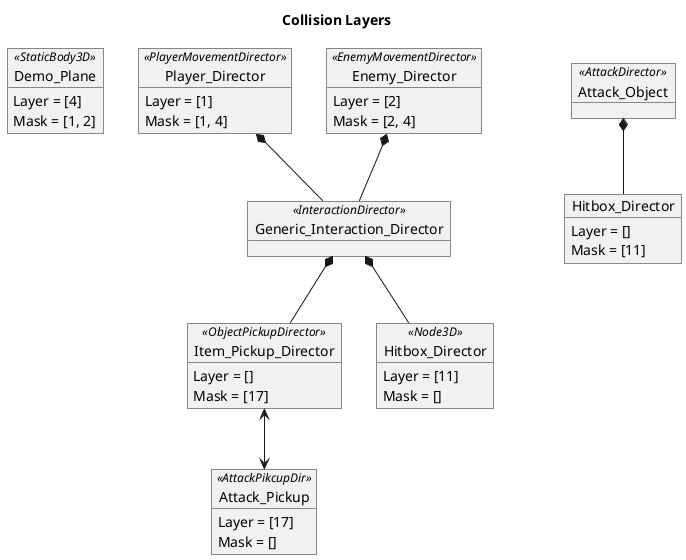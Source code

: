 @startuml Collision Layers

title Collision Layers

object Demo_Plane <<StaticBody3D>> {
    Layer = [4]
    Mask = [1, 2]
}

' Player ------------------------------------------
object Player_Director <<PlayerMovementDirector>> {
    Layer = [1]
    Mask = [1, 4]
}

object Enemy_Director <<EnemyMovementDirector>> {
    Layer = [2]
    Mask = [2, 4]
}

object Generic_Interaction_Director <<InteractionDirector>> {
}

object Item_Pickup_Director <<ObjectPickupDirector>> {
    Layer = []
    Mask = [17]
}

object "Hitbox_Director" as Interaction_Hitbox_Director <<Node3D>> {
    Layer = [11]
    Mask = []
}

Generic_Interaction_Director *-- Item_Pickup_Director
Generic_Interaction_Director *-- Interaction_Hitbox_Director
Player_Director *-- Generic_Interaction_Director
Enemy_Director *-- Generic_Interaction_Director

object Attack_Pickup <<AttackPikcupDir>> {
    Layer = [17]
    Mask = []
}

Item_Pickup_Director <--> Attack_Pickup

object Attack_Object <<AttackDirector>> {
}

object "Hitbox_Director" as Attack_Hitbox_Director {
    Layer = []
    Mask = [11]
}

Attack_Object *-- Attack_Hitbox_Director

@enduml